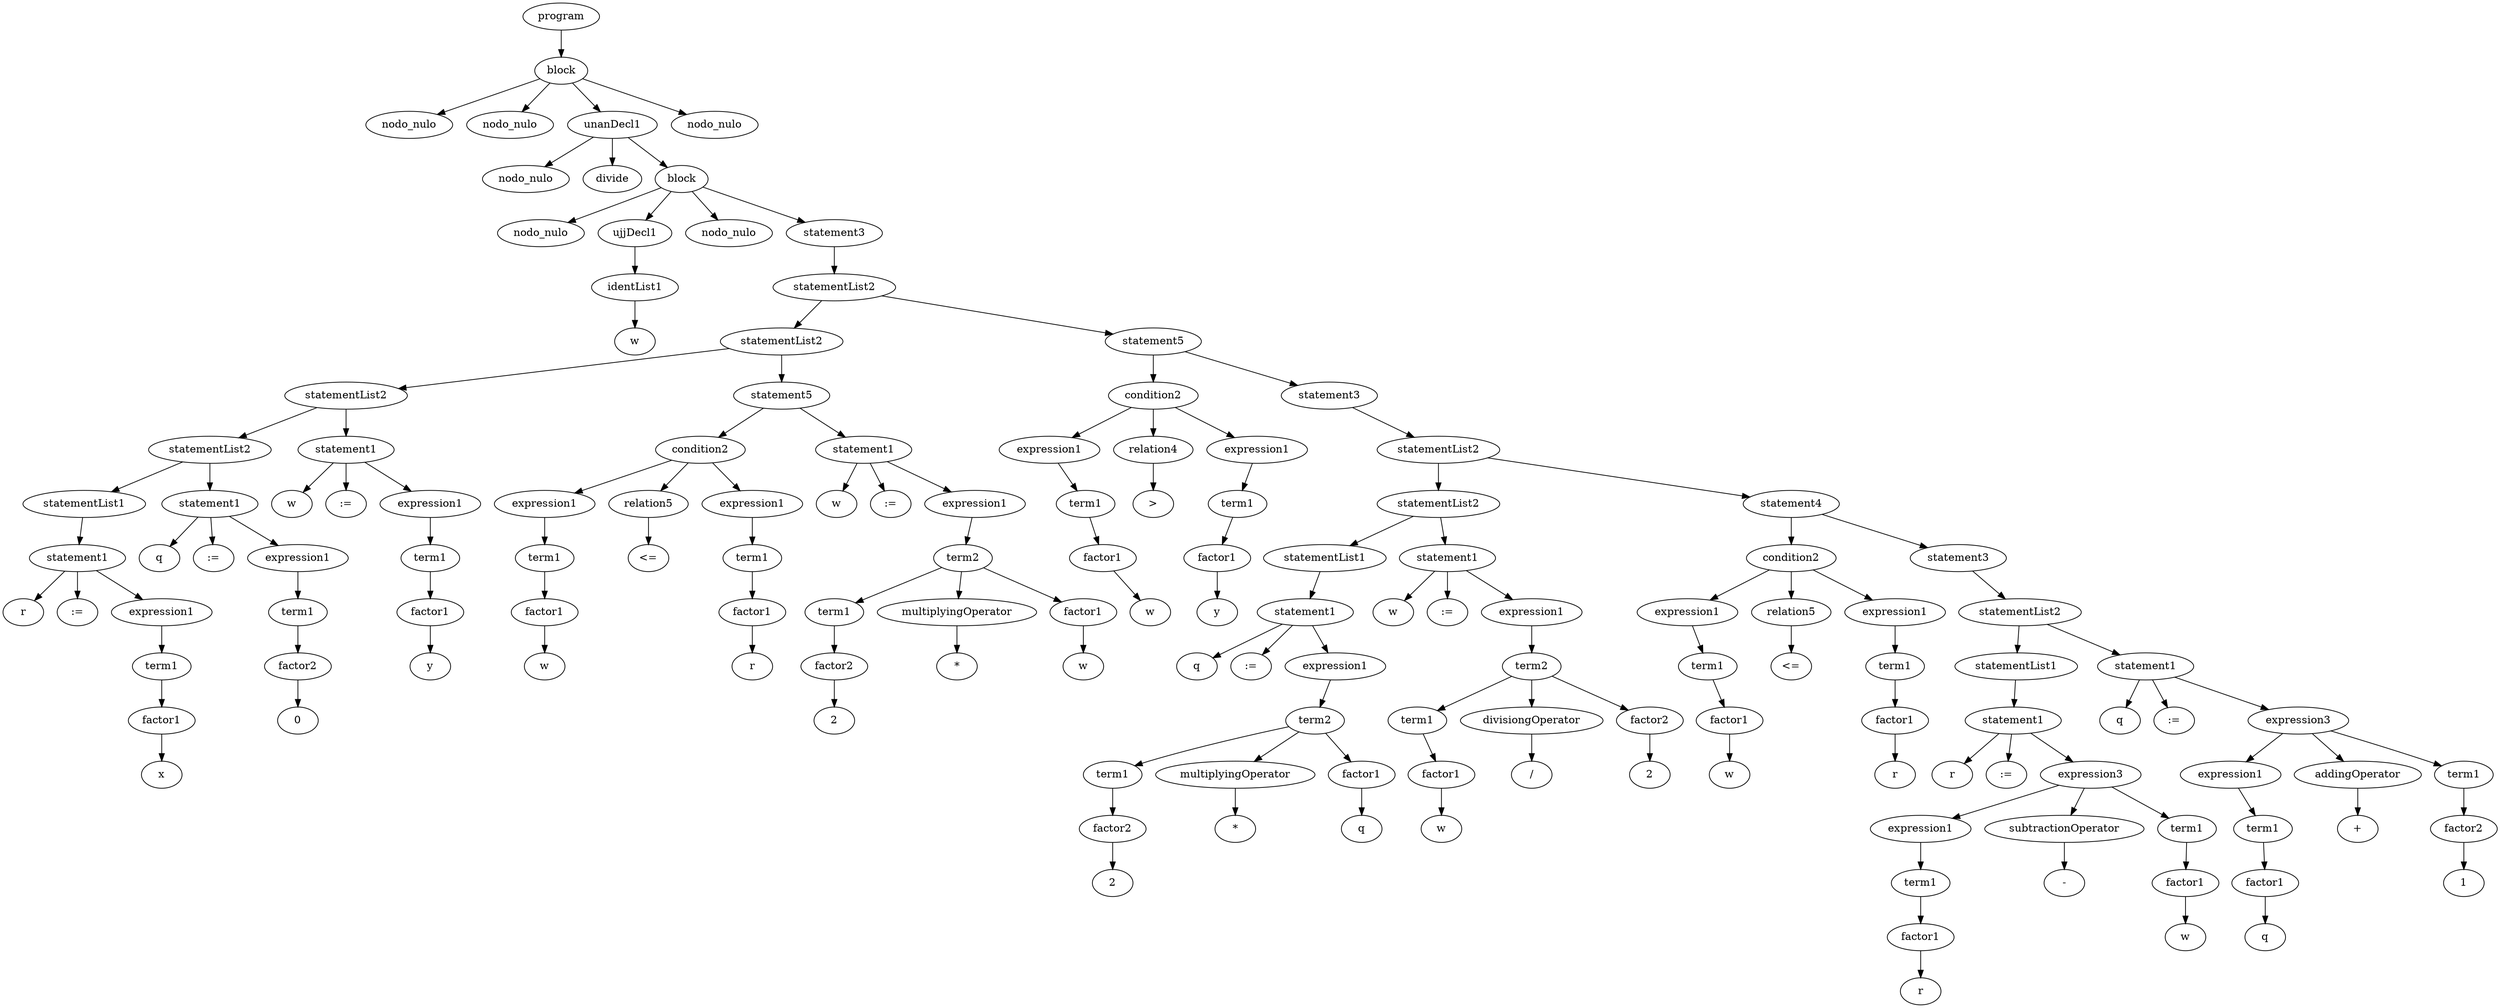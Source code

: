 digraph G {
	 3[label= nodo_nulo]
	4[label= nodo_nulo]
	6[label= nodo_nulo]
	7[label= divide]
	9[label= nodo_nulo]
	12[label= w]
	11[label= identList1]
	11 -> 12
	10[label= ujjDecl1]
	10 -> 11
	13[label= nodo_nulo]
	21[label= r]
	22[label= ":="]
	26[label= x]
	25[label= factor1]
	25 -> 26
	24[label= term1]
	24 -> 25
	23[label= expression1]
	23 -> 24
	20[label= statement1]
	20 -> 21
	20 -> 22
	20 -> 23
	19[label= statementList1]
	19 -> 20
	28[label= q]
	29[label= ":="]
	33[label= 0]
	32[label= factor2]
	32 -> 33
	31[label= term1]
	31 -> 32
	30[label= expression1]
	30 -> 31
	27[label= statement1]
	27 -> 28
	27 -> 29
	27 -> 30
	18[label= statementList2]
	18 -> 19
	18 -> 27
	35[label= w]
	36[label= ":="]
	40[label= y]
	39[label= factor1]
	39 -> 40
	38[label= term1]
	38 -> 39
	37[label= expression1]
	37 -> 38
	34[label= statement1]
	34 -> 35
	34 -> 36
	34 -> 37
	17[label= statementList2]
	17 -> 18
	17 -> 34
	46[label= w]
	45[label= factor1]
	45 -> 46
	44[label= term1]
	44 -> 45
	43[label= expression1]
	43 -> 44
	48[label= "<="]
	47[label= relation5]
	47 -> 48
	52[label= r]
	51[label= factor1]
	51 -> 52
	50[label= term1]
	50 -> 51
	49[label= expression1]
	49 -> 50
	42[label= condition2]
	42 -> 43
	42 -> 47
	42 -> 49
	54[label= w]
	55[label= ":="]
	60[label= 2]
	59[label= factor2]
	59 -> 60
	58[label= term1]
	58 -> 59
	62[label= "*"]
	61[label= multiplyingOperator]
	61 -> 62
	64[label= w]
	63[label= factor1]
	63 -> 64
	57[label= term2]
	57 -> 58
	57 -> 61
	57 -> 63
	56[label= expression1]
	56 -> 57
	53[label= statement1]
	53 -> 54
	53 -> 55
	53 -> 56
	41[label= statement5]
	41 -> 42
	41 -> 53
	16[label= statementList2]
	16 -> 17
	16 -> 41
	70[label= w]
	69[label= factor1]
	69 -> 70
	68[label= term1]
	68 -> 69
	67[label= expression1]
	67 -> 68
	72[label= ">"]
	71[label= relation4]
	71 -> 72
	76[label= y]
	75[label= factor1]
	75 -> 76
	74[label= term1]
	74 -> 75
	73[label= expression1]
	73 -> 74
	66[label= condition2]
	66 -> 67
	66 -> 71
	66 -> 73
	82[label= q]
	83[label= ":="]
	88[label= 2]
	87[label= factor2]
	87 -> 88
	86[label= term1]
	86 -> 87
	90[label= "*"]
	89[label= multiplyingOperator]
	89 -> 90
	92[label= q]
	91[label= factor1]
	91 -> 92
	85[label= term2]
	85 -> 86
	85 -> 89
	85 -> 91
	84[label= expression1]
	84 -> 85
	81[label= statement1]
	81 -> 82
	81 -> 83
	81 -> 84
	80[label= statementList1]
	80 -> 81
	94[label= w]
	95[label= ":="]
	100[label= w]
	99[label= factor1]
	99 -> 100
	98[label= term1]
	98 -> 99
	102[label= "/"]
	101[label= divisiongOperator]
	101 -> 102
	104[label= 2]
	103[label= factor2]
	103 -> 104
	97[label= term2]
	97 -> 98
	97 -> 101
	97 -> 103
	96[label= expression1]
	96 -> 97
	93[label= statement1]
	93 -> 94
	93 -> 95
	93 -> 96
	79[label= statementList2]
	79 -> 80
	79 -> 93
	110[label= w]
	109[label= factor1]
	109 -> 110
	108[label= term1]
	108 -> 109
	107[label= expression1]
	107 -> 108
	112[label= "<="]
	111[label= relation5]
	111 -> 112
	116[label= r]
	115[label= factor1]
	115 -> 116
	114[label= term1]
	114 -> 115
	113[label= expression1]
	113 -> 114
	106[label= condition2]
	106 -> 107
	106 -> 111
	106 -> 113
	121[label= r]
	122[label= ":="]
	127[label= r]
	126[label= factor1]
	126 -> 127
	125[label= term1]
	125 -> 126
	124[label= expression1]
	124 -> 125
	129[label= "-"]
	128[label= subtractionOperator]
	128 -> 129
	132[label= w]
	131[label= factor1]
	131 -> 132
	130[label= term1]
	130 -> 131
	123[label= expression3]
	123 -> 124
	123 -> 128
	123 -> 130
	120[label= statement1]
	120 -> 121
	120 -> 122
	120 -> 123
	119[label= statementList1]
	119 -> 120
	134[label= q]
	135[label= ":="]
	140[label= q]
	139[label= factor1]
	139 -> 140
	138[label= term1]
	138 -> 139
	137[label= expression1]
	137 -> 138
	142[label= "+"]
	141[label= addingOperator]
	141 -> 142
	145[label= 1]
	144[label= factor2]
	144 -> 145
	143[label= term1]
	143 -> 144
	136[label= expression3]
	136 -> 137
	136 -> 141
	136 -> 143
	133[label= statement1]
	133 -> 134
	133 -> 135
	133 -> 136
	118[label= statementList2]
	118 -> 119
	118 -> 133
	117[label= statement3]
	117 -> 118
	105[label= statement4]
	105 -> 106
	105 -> 117
	78[label= statementList2]
	78 -> 79
	78 -> 105
	77[label= statement3]
	77 -> 78
	65[label= statement5]
	65 -> 66
	65 -> 77
	15[label= statementList2]
	15 -> 16
	15 -> 65
	14[label= statement3]
	14 -> 15
	8[label= block]
	8 -> 9
	8 -> 10
	8 -> 13
	8 -> 14
	5[label= unanDecl1]
	5 -> 6
	5 -> 7
	5 -> 8
	146[label= nodo_nulo]
	2[label= block]
	2 -> 3
	2 -> 4
	2 -> 5
	2 -> 146
	1[label= program]
	1->2
	}
